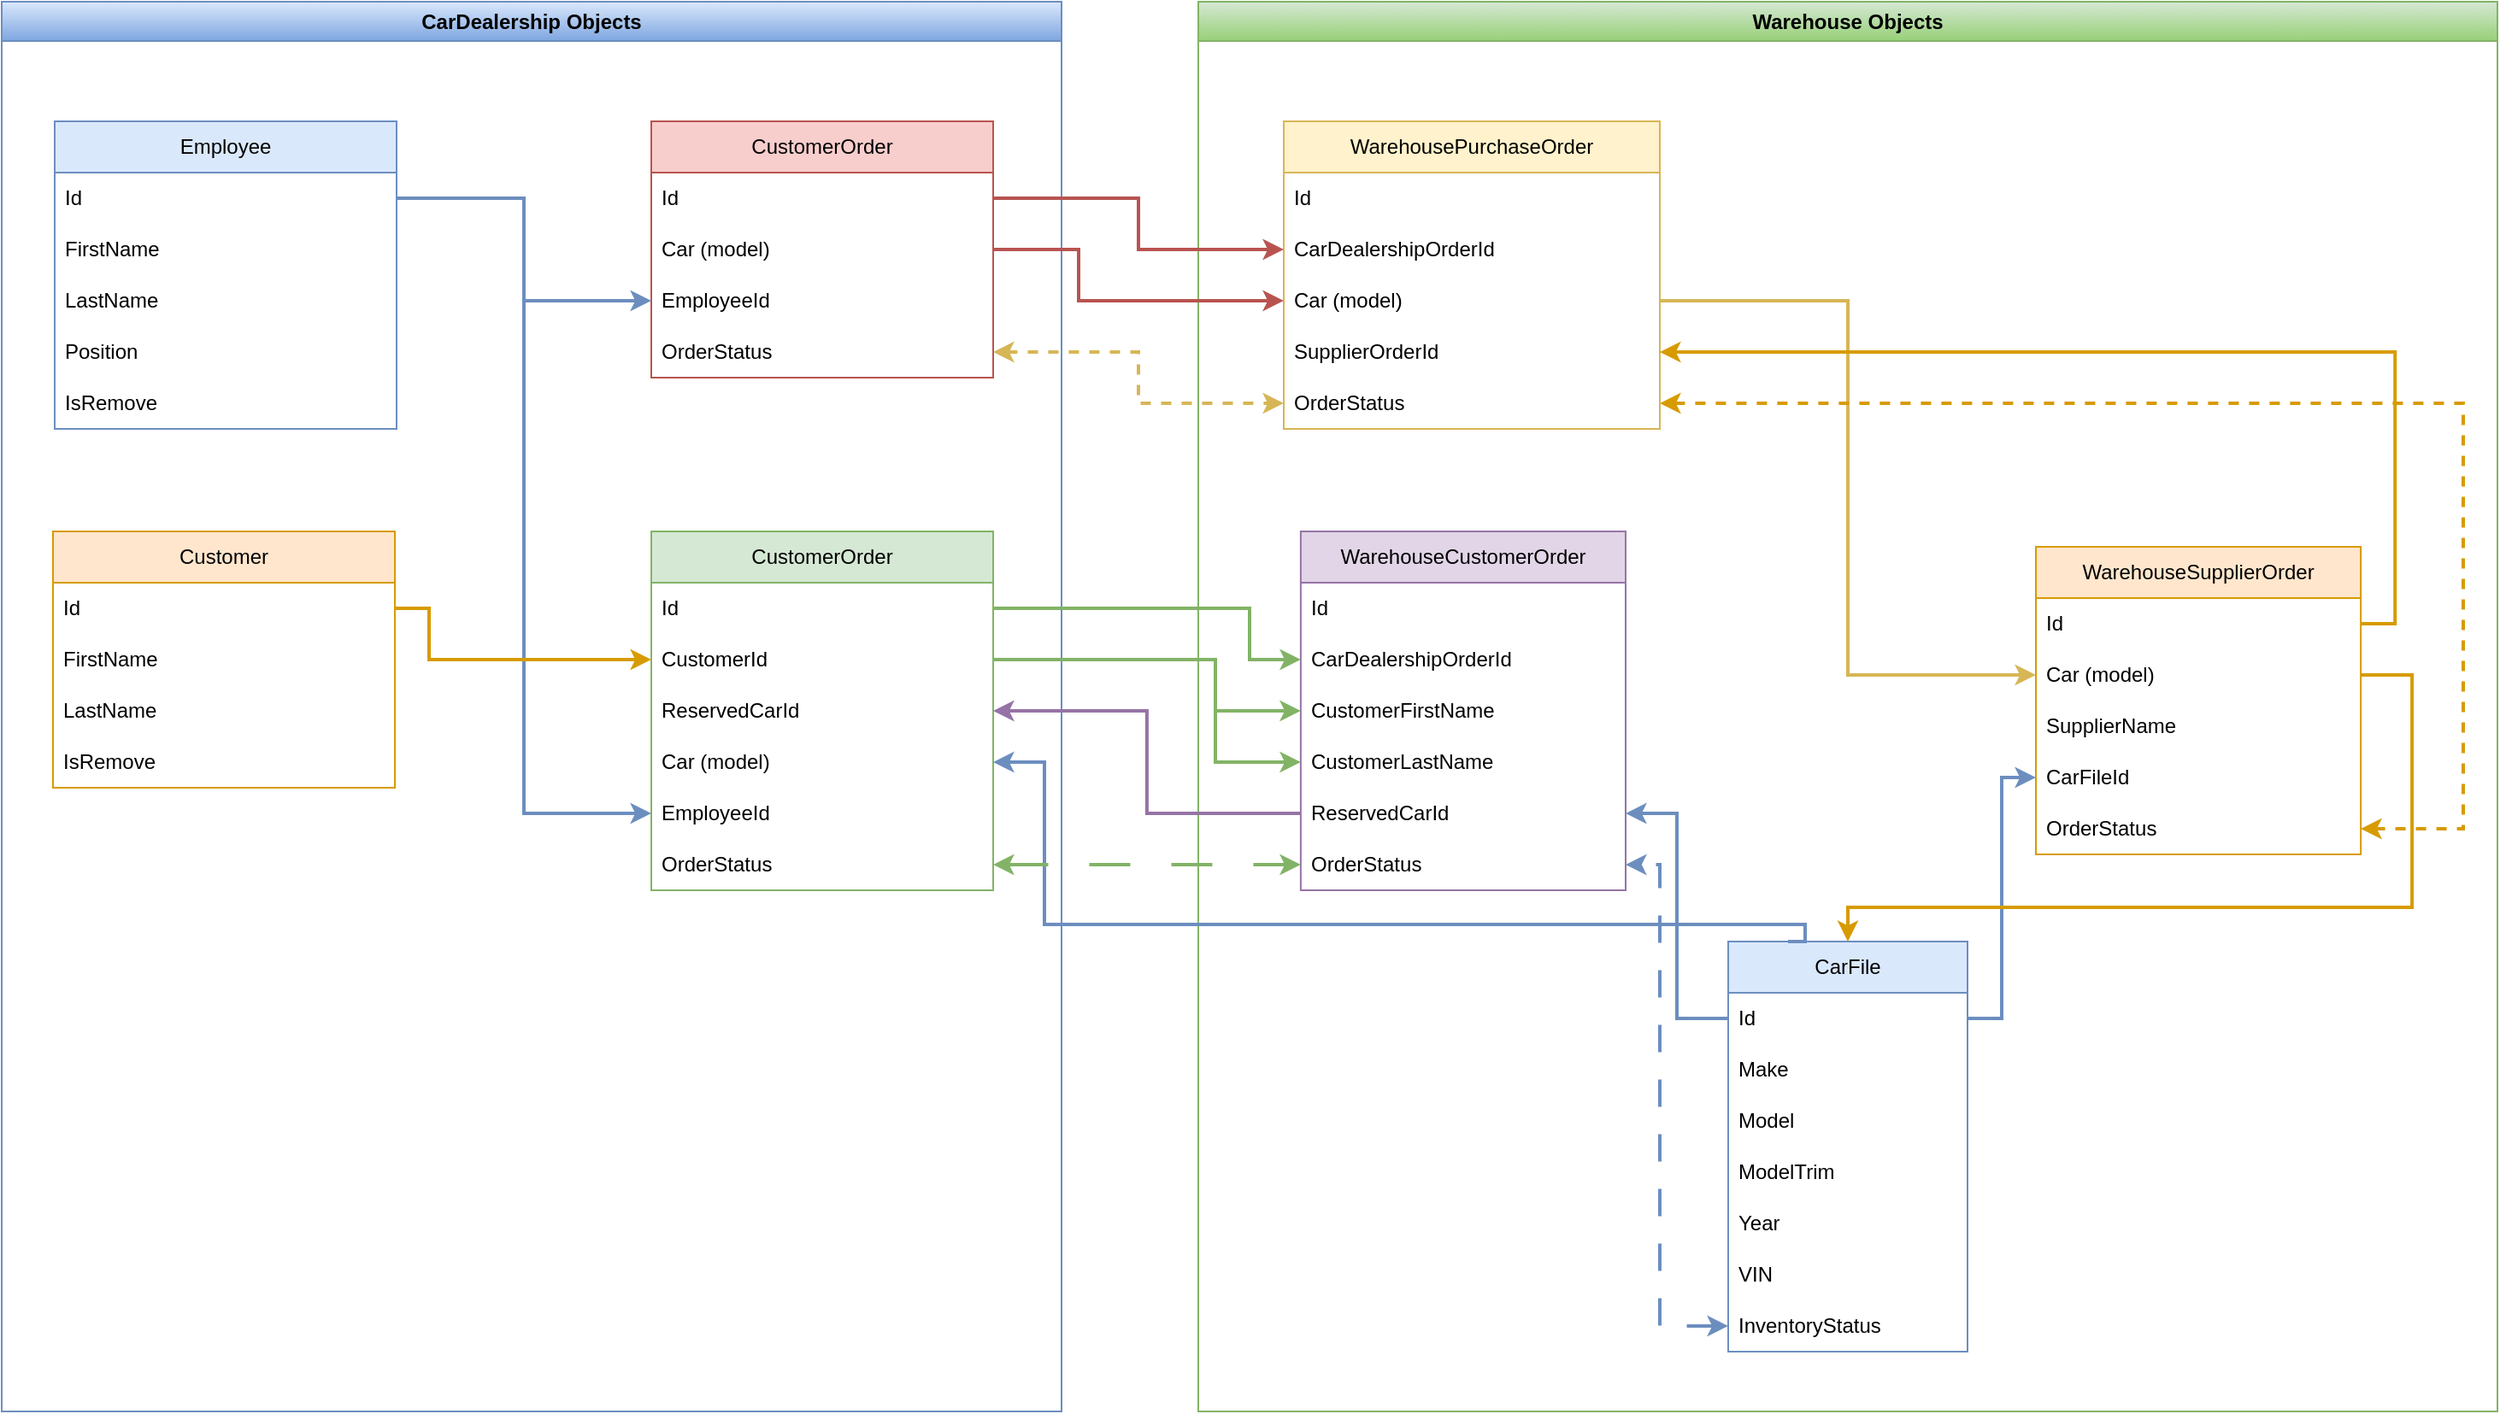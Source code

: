 <mxfile version="24.1.0" type="device">
  <diagram name="Сторінка-1" id="uAzbx7v3SxuRT0PB5ymo">
    <mxGraphModel dx="4088" dy="1035" grid="1" gridSize="10" guides="1" tooltips="1" connect="1" arrows="1" fold="1" page="1" pageScale="1" pageWidth="1169" pageHeight="827" math="0" shadow="0">
      <root>
        <mxCell id="0" />
        <mxCell id="1" parent="0" />
        <mxCell id="G2FGcqnGoLFNUS4eYZE6-5" value="Warehouse Objects" style="swimlane;whiteSpace=wrap;html=1;fillColor=#d5e8d4;strokeColor=#82b366;gradientColor=#97d077;" vertex="1" parent="1">
          <mxGeometry x="-770" y="50" width="760" height="825" as="geometry" />
        </mxCell>
        <mxCell id="5cfze6ayc0-QHp2-MRqt-2" value="CarFile" style="swimlane;fontStyle=0;childLayout=stackLayout;horizontal=1;startSize=30;horizontalStack=0;resizeParent=1;resizeParentMax=0;resizeLast=0;collapsible=1;marginBottom=0;whiteSpace=wrap;html=1;fillColor=#dae8fc;strokeColor=#6c8ebf;" parent="G2FGcqnGoLFNUS4eYZE6-5" vertex="1">
          <mxGeometry x="310" y="550" width="140" height="240" as="geometry" />
        </mxCell>
        <mxCell id="5cfze6ayc0-QHp2-MRqt-7" value="Id" style="text;strokeColor=none;fillColor=none;align=left;verticalAlign=middle;spacingLeft=4;spacingRight=4;overflow=hidden;points=[[0,0.5],[1,0.5]];portConstraint=eastwest;rotatable=0;whiteSpace=wrap;html=1;" parent="5cfze6ayc0-QHp2-MRqt-2" vertex="1">
          <mxGeometry y="30" width="140" height="30" as="geometry" />
        </mxCell>
        <mxCell id="5cfze6ayc0-QHp2-MRqt-3" value="Make" style="text;strokeColor=none;fillColor=none;align=left;verticalAlign=middle;spacingLeft=4;spacingRight=4;overflow=hidden;points=[[0,0.5],[1,0.5]];portConstraint=eastwest;rotatable=0;whiteSpace=wrap;html=1;" parent="5cfze6ayc0-QHp2-MRqt-2" vertex="1">
          <mxGeometry y="60" width="140" height="30" as="geometry" />
        </mxCell>
        <mxCell id="5cfze6ayc0-QHp2-MRqt-4" value="Model" style="text;strokeColor=none;fillColor=none;align=left;verticalAlign=middle;spacingLeft=4;spacingRight=4;overflow=hidden;points=[[0,0.5],[1,0.5]];portConstraint=eastwest;rotatable=0;whiteSpace=wrap;html=1;" parent="5cfze6ayc0-QHp2-MRqt-2" vertex="1">
          <mxGeometry y="90" width="140" height="30" as="geometry" />
        </mxCell>
        <mxCell id="5cfze6ayc0-QHp2-MRqt-5" value="ModelTrim" style="text;strokeColor=none;fillColor=none;align=left;verticalAlign=middle;spacingLeft=4;spacingRight=4;overflow=hidden;points=[[0,0.5],[1,0.5]];portConstraint=eastwest;rotatable=0;whiteSpace=wrap;html=1;" parent="5cfze6ayc0-QHp2-MRqt-2" vertex="1">
          <mxGeometry y="120" width="140" height="30" as="geometry" />
        </mxCell>
        <mxCell id="5cfze6ayc0-QHp2-MRqt-6" value="Year" style="text;strokeColor=none;fillColor=none;align=left;verticalAlign=middle;spacingLeft=4;spacingRight=4;overflow=hidden;points=[[0,0.5],[1,0.5]];portConstraint=eastwest;rotatable=0;whiteSpace=wrap;html=1;" parent="5cfze6ayc0-QHp2-MRqt-2" vertex="1">
          <mxGeometry y="150" width="140" height="30" as="geometry" />
        </mxCell>
        <mxCell id="5cfze6ayc0-QHp2-MRqt-8" value="VIN" style="text;strokeColor=none;fillColor=none;align=left;verticalAlign=middle;spacingLeft=4;spacingRight=4;overflow=hidden;points=[[0,0.5],[1,0.5]];portConstraint=eastwest;rotatable=0;whiteSpace=wrap;html=1;" parent="5cfze6ayc0-QHp2-MRqt-2" vertex="1">
          <mxGeometry y="180" width="140" height="30" as="geometry" />
        </mxCell>
        <mxCell id="5cfze6ayc0-QHp2-MRqt-9" value="InventoryStatus" style="text;strokeColor=none;fillColor=none;align=left;verticalAlign=middle;spacingLeft=4;spacingRight=4;overflow=hidden;points=[[0,0.5],[1,0.5]];portConstraint=eastwest;rotatable=0;whiteSpace=wrap;html=1;" parent="5cfze6ayc0-QHp2-MRqt-2" vertex="1">
          <mxGeometry y="210" width="140" height="30" as="geometry" />
        </mxCell>
        <mxCell id="5cfze6ayc0-QHp2-MRqt-10" value="WarehouseCustomerOrder" style="swimlane;fontStyle=0;childLayout=stackLayout;horizontal=1;startSize=30;horizontalStack=0;resizeParent=1;resizeParentMax=0;resizeLast=0;collapsible=1;marginBottom=0;whiteSpace=wrap;html=1;fillColor=#e1d5e7;strokeColor=#9673a6;" parent="G2FGcqnGoLFNUS4eYZE6-5" vertex="1">
          <mxGeometry x="59.94" y="310" width="190.06" height="210" as="geometry" />
        </mxCell>
        <mxCell id="5cfze6ayc0-QHp2-MRqt-11" value="Id" style="text;strokeColor=none;fillColor=none;align=left;verticalAlign=middle;spacingLeft=4;spacingRight=4;overflow=hidden;points=[[0,0.5],[1,0.5]];portConstraint=eastwest;rotatable=0;whiteSpace=wrap;html=1;" parent="5cfze6ayc0-QHp2-MRqt-10" vertex="1">
          <mxGeometry y="30" width="190.06" height="30" as="geometry" />
        </mxCell>
        <mxCell id="5cfze6ayc0-QHp2-MRqt-12" value="CarDealershipOrderId" style="text;strokeColor=none;fillColor=none;align=left;verticalAlign=middle;spacingLeft=4;spacingRight=4;overflow=hidden;points=[[0,0.5],[1,0.5]];portConstraint=eastwest;rotatable=0;whiteSpace=wrap;html=1;" parent="5cfze6ayc0-QHp2-MRqt-10" vertex="1">
          <mxGeometry y="60" width="190.06" height="30" as="geometry" />
        </mxCell>
        <mxCell id="5cfze6ayc0-QHp2-MRqt-13" value="CustomerFirstName" style="text;strokeColor=none;fillColor=none;align=left;verticalAlign=middle;spacingLeft=4;spacingRight=4;overflow=hidden;points=[[0,0.5],[1,0.5]];portConstraint=eastwest;rotatable=0;whiteSpace=wrap;html=1;" parent="5cfze6ayc0-QHp2-MRqt-10" vertex="1">
          <mxGeometry y="90" width="190.06" height="30" as="geometry" />
        </mxCell>
        <mxCell id="5cfze6ayc0-QHp2-MRqt-14" value="CustomerLastName" style="text;strokeColor=none;fillColor=none;align=left;verticalAlign=middle;spacingLeft=4;spacingRight=4;overflow=hidden;points=[[0,0.5],[1,0.5]];portConstraint=eastwest;rotatable=0;whiteSpace=wrap;html=1;" parent="5cfze6ayc0-QHp2-MRqt-10" vertex="1">
          <mxGeometry y="120" width="190.06" height="30" as="geometry" />
        </mxCell>
        <mxCell id="5cfze6ayc0-QHp2-MRqt-15" value="ReservedCarId" style="text;strokeColor=none;fillColor=none;align=left;verticalAlign=middle;spacingLeft=4;spacingRight=4;overflow=hidden;points=[[0,0.5],[1,0.5]];portConstraint=eastwest;rotatable=0;whiteSpace=wrap;html=1;" parent="5cfze6ayc0-QHp2-MRqt-10" vertex="1">
          <mxGeometry y="150" width="190.06" height="30" as="geometry" />
        </mxCell>
        <mxCell id="5cfze6ayc0-QHp2-MRqt-16" value="OrderStatus" style="text;strokeColor=none;fillColor=none;align=left;verticalAlign=middle;spacingLeft=4;spacingRight=4;overflow=hidden;points=[[0,0.5],[1,0.5]];portConstraint=eastwest;rotatable=0;whiteSpace=wrap;html=1;" parent="5cfze6ayc0-QHp2-MRqt-10" vertex="1">
          <mxGeometry y="180" width="190.06" height="30" as="geometry" />
        </mxCell>
        <mxCell id="5cfze6ayc0-QHp2-MRqt-18" value="WarehousePurchaseOrder" style="swimlane;fontStyle=0;childLayout=stackLayout;horizontal=1;startSize=30;horizontalStack=0;resizeParent=1;resizeParentMax=0;resizeLast=0;collapsible=1;marginBottom=0;whiteSpace=wrap;html=1;fillColor=#fff2cc;strokeColor=#d6b656;" parent="G2FGcqnGoLFNUS4eYZE6-5" vertex="1">
          <mxGeometry x="50" y="70" width="220" height="180" as="geometry" />
        </mxCell>
        <mxCell id="5cfze6ayc0-QHp2-MRqt-19" value="Id" style="text;strokeColor=none;fillColor=none;align=left;verticalAlign=middle;spacingLeft=4;spacingRight=4;overflow=hidden;points=[[0,0.5],[1,0.5]];portConstraint=eastwest;rotatable=0;whiteSpace=wrap;html=1;" parent="5cfze6ayc0-QHp2-MRqt-18" vertex="1">
          <mxGeometry y="30" width="220" height="30" as="geometry" />
        </mxCell>
        <mxCell id="5cfze6ayc0-QHp2-MRqt-20" value="CarDealershipOrderId" style="text;strokeColor=none;fillColor=none;align=left;verticalAlign=middle;spacingLeft=4;spacingRight=4;overflow=hidden;points=[[0,0.5],[1,0.5]];portConstraint=eastwest;rotatable=0;whiteSpace=wrap;html=1;" parent="5cfze6ayc0-QHp2-MRqt-18" vertex="1">
          <mxGeometry y="60" width="220" height="30" as="geometry" />
        </mxCell>
        <mxCell id="5cfze6ayc0-QHp2-MRqt-22" value="Car (model)" style="text;strokeColor=none;fillColor=none;align=left;verticalAlign=middle;spacingLeft=4;spacingRight=4;overflow=hidden;points=[[0,0.5],[1,0.5]];portConstraint=eastwest;rotatable=0;whiteSpace=wrap;html=1;" parent="5cfze6ayc0-QHp2-MRqt-18" vertex="1">
          <mxGeometry y="90" width="220" height="30" as="geometry" />
        </mxCell>
        <mxCell id="5cfze6ayc0-QHp2-MRqt-21" value="SupplierOrderId&amp;nbsp;" style="text;strokeColor=none;fillColor=none;align=left;verticalAlign=middle;spacingLeft=4;spacingRight=4;overflow=hidden;points=[[0,0.5],[1,0.5]];portConstraint=eastwest;rotatable=0;whiteSpace=wrap;html=1;" parent="5cfze6ayc0-QHp2-MRqt-18" vertex="1">
          <mxGeometry y="120" width="220" height="30" as="geometry" />
        </mxCell>
        <mxCell id="5cfze6ayc0-QHp2-MRqt-24" value="OrderStatus" style="text;strokeColor=none;fillColor=none;align=left;verticalAlign=middle;spacingLeft=4;spacingRight=4;overflow=hidden;points=[[0,0.5],[1,0.5]];portConstraint=eastwest;rotatable=0;whiteSpace=wrap;html=1;" parent="5cfze6ayc0-QHp2-MRqt-18" vertex="1">
          <mxGeometry y="150" width="220" height="30" as="geometry" />
        </mxCell>
        <mxCell id="5cfze6ayc0-QHp2-MRqt-25" value="WarehouseSupplierOrder" style="swimlane;fontStyle=0;childLayout=stackLayout;horizontal=1;startSize=30;horizontalStack=0;resizeParent=1;resizeParentMax=0;resizeLast=0;collapsible=1;marginBottom=0;whiteSpace=wrap;html=1;fillColor=#ffe6cc;strokeColor=#d79b00;" parent="G2FGcqnGoLFNUS4eYZE6-5" vertex="1">
          <mxGeometry x="490" y="319" width="190.06" height="180" as="geometry" />
        </mxCell>
        <mxCell id="5cfze6ayc0-QHp2-MRqt-26" value="Id" style="text;strokeColor=none;fillColor=none;align=left;verticalAlign=middle;spacingLeft=4;spacingRight=4;overflow=hidden;points=[[0,0.5],[1,0.5]];portConstraint=eastwest;rotatable=0;whiteSpace=wrap;html=1;" parent="5cfze6ayc0-QHp2-MRqt-25" vertex="1">
          <mxGeometry y="30" width="190.06" height="30" as="geometry" />
        </mxCell>
        <mxCell id="5cfze6ayc0-QHp2-MRqt-28" value="Car (model)" style="text;strokeColor=none;fillColor=none;align=left;verticalAlign=middle;spacingLeft=4;spacingRight=4;overflow=hidden;points=[[0,0.5],[1,0.5]];portConstraint=eastwest;rotatable=0;whiteSpace=wrap;html=1;" parent="5cfze6ayc0-QHp2-MRqt-25" vertex="1">
          <mxGeometry y="60" width="190.06" height="30" as="geometry" />
        </mxCell>
        <mxCell id="5cfze6ayc0-QHp2-MRqt-27" value="SupplierName" style="text;strokeColor=none;fillColor=none;align=left;verticalAlign=middle;spacingLeft=4;spacingRight=4;overflow=hidden;points=[[0,0.5],[1,0.5]];portConstraint=eastwest;rotatable=0;whiteSpace=wrap;html=1;" parent="5cfze6ayc0-QHp2-MRqt-25" vertex="1">
          <mxGeometry y="90" width="190.06" height="30" as="geometry" />
        </mxCell>
        <mxCell id="5cfze6ayc0-QHp2-MRqt-29" value="CarFileId" style="text;strokeColor=none;fillColor=none;align=left;verticalAlign=middle;spacingLeft=4;spacingRight=4;overflow=hidden;points=[[0,0.5],[1,0.5]];portConstraint=eastwest;rotatable=0;whiteSpace=wrap;html=1;" parent="5cfze6ayc0-QHp2-MRqt-25" vertex="1">
          <mxGeometry y="120" width="190.06" height="30" as="geometry" />
        </mxCell>
        <mxCell id="5cfze6ayc0-QHp2-MRqt-30" value="OrderStatus" style="text;strokeColor=none;fillColor=none;align=left;verticalAlign=middle;spacingLeft=4;spacingRight=4;overflow=hidden;points=[[0,0.5],[1,0.5]];portConstraint=eastwest;rotatable=0;whiteSpace=wrap;html=1;" parent="5cfze6ayc0-QHp2-MRqt-25" vertex="1">
          <mxGeometry y="150" width="190.06" height="30" as="geometry" />
        </mxCell>
        <mxCell id="5cfze6ayc0-QHp2-MRqt-33" style="edgeStyle=orthogonalEdgeStyle;rounded=0;orthogonalLoop=1;jettySize=auto;html=1;entryX=0;entryY=0.5;entryDx=0;entryDy=0;fillColor=#dae8fc;strokeColor=#6c8ebf;strokeWidth=2;endArrow=none;endFill=0;startArrow=classic;startFill=1;" parent="G2FGcqnGoLFNUS4eYZE6-5" source="5cfze6ayc0-QHp2-MRqt-15" target="5cfze6ayc0-QHp2-MRqt-7" edge="1">
          <mxGeometry relative="1" as="geometry" />
        </mxCell>
        <mxCell id="5cfze6ayc0-QHp2-MRqt-35" style="rounded=0;orthogonalLoop=1;jettySize=auto;html=1;entryX=0;entryY=0.5;entryDx=0;entryDy=0;fillColor=#fff2cc;strokeColor=#d6b656;strokeWidth=2;exitX=1;exitY=0.5;exitDx=0;exitDy=0;edgeStyle=orthogonalEdgeStyle;" parent="G2FGcqnGoLFNUS4eYZE6-5" source="5cfze6ayc0-QHp2-MRqt-22" target="5cfze6ayc0-QHp2-MRqt-28" edge="1">
          <mxGeometry relative="1" as="geometry" />
        </mxCell>
        <mxCell id="5cfze6ayc0-QHp2-MRqt-36" style="rounded=0;orthogonalLoop=1;jettySize=auto;html=1;entryX=1;entryY=0.5;entryDx=0;entryDy=0;fillColor=#ffe6cc;strokeColor=#d79b00;strokeWidth=2;exitX=1;exitY=0.5;exitDx=0;exitDy=0;edgeStyle=orthogonalEdgeStyle;" parent="G2FGcqnGoLFNUS4eYZE6-5" source="5cfze6ayc0-QHp2-MRqt-26" target="5cfze6ayc0-QHp2-MRqt-21" edge="1">
          <mxGeometry relative="1" as="geometry" />
        </mxCell>
        <mxCell id="5cfze6ayc0-QHp2-MRqt-37" style="rounded=0;orthogonalLoop=1;jettySize=auto;html=1;fillColor=#ffe6cc;strokeColor=#d79b00;dashed=1;strokeWidth=2;exitX=1;exitY=0.5;exitDx=0;exitDy=0;edgeStyle=orthogonalEdgeStyle;startArrow=classic;startFill=1;" parent="G2FGcqnGoLFNUS4eYZE6-5" source="5cfze6ayc0-QHp2-MRqt-30" target="5cfze6ayc0-QHp2-MRqt-24" edge="1">
          <mxGeometry relative="1" as="geometry">
            <Array as="points">
              <mxPoint x="740" y="484" />
              <mxPoint x="740" y="235" />
            </Array>
          </mxGeometry>
        </mxCell>
        <mxCell id="5cfze6ayc0-QHp2-MRqt-38" style="edgeStyle=orthogonalEdgeStyle;rounded=0;orthogonalLoop=1;jettySize=auto;html=1;exitX=0;exitY=0.5;exitDx=0;exitDy=0;entryX=1;entryY=0.5;entryDx=0;entryDy=0;dashed=1;fillColor=#dae8fc;strokeColor=#6c8ebf;startArrow=classic;startFill=1;dashPattern=8 8;strokeWidth=2;" parent="G2FGcqnGoLFNUS4eYZE6-5" source="5cfze6ayc0-QHp2-MRqt-9" target="5cfze6ayc0-QHp2-MRqt-16" edge="1">
          <mxGeometry relative="1" as="geometry">
            <Array as="points">
              <mxPoint x="270" y="775" />
              <mxPoint x="270" y="505" />
            </Array>
          </mxGeometry>
        </mxCell>
        <mxCell id="5cfze6ayc0-QHp2-MRqt-39" style="edgeStyle=orthogonalEdgeStyle;rounded=0;orthogonalLoop=1;jettySize=auto;html=1;exitX=0;exitY=0.5;exitDx=0;exitDy=0;entryX=1;entryY=0.5;entryDx=0;entryDy=0;fillColor=#dae8fc;strokeColor=#6c8ebf;strokeWidth=2;endArrow=none;endFill=0;startArrow=classic;startFill=1;" parent="G2FGcqnGoLFNUS4eYZE6-5" source="5cfze6ayc0-QHp2-MRqt-29" target="5cfze6ayc0-QHp2-MRqt-7" edge="1">
          <mxGeometry relative="1" as="geometry" />
        </mxCell>
        <mxCell id="G2FGcqnGoLFNUS4eYZE6-121" style="edgeStyle=orthogonalEdgeStyle;rounded=0;orthogonalLoop=1;jettySize=auto;html=1;entryX=0.5;entryY=0;entryDx=0;entryDy=0;exitX=1;exitY=0.5;exitDx=0;exitDy=0;fillColor=#ffe6cc;strokeColor=#d79b00;strokeWidth=2;" edge="1" parent="G2FGcqnGoLFNUS4eYZE6-5" source="5cfze6ayc0-QHp2-MRqt-28" target="5cfze6ayc0-QHp2-MRqt-2">
          <mxGeometry relative="1" as="geometry">
            <Array as="points">
              <mxPoint x="710.06" y="394" />
              <mxPoint x="710.06" y="530" />
              <mxPoint x="380.06" y="530" />
            </Array>
          </mxGeometry>
        </mxCell>
        <mxCell id="G2FGcqnGoLFNUS4eYZE6-9" value="CarDealership Objects" style="swimlane;whiteSpace=wrap;html=1;fillColor=#dae8fc;strokeColor=#6c8ebf;gradientColor=#7ea6e0;" vertex="1" parent="1">
          <mxGeometry x="-1470" y="50" width="620" height="825" as="geometry" />
        </mxCell>
        <mxCell id="G2FGcqnGoLFNUS4eYZE6-18" value="CustomerOrder" style="swimlane;fontStyle=0;childLayout=stackLayout;horizontal=1;startSize=30;horizontalStack=0;resizeParent=1;resizeParentMax=0;resizeLast=0;collapsible=1;marginBottom=0;whiteSpace=wrap;html=1;fillColor=#d5e8d4;strokeColor=#82b366;" vertex="1" parent="G2FGcqnGoLFNUS4eYZE6-9">
          <mxGeometry x="380" y="310" width="200" height="210" as="geometry" />
        </mxCell>
        <mxCell id="G2FGcqnGoLFNUS4eYZE6-19" value="Id" style="text;strokeColor=none;fillColor=none;align=left;verticalAlign=middle;spacingLeft=4;spacingRight=4;overflow=hidden;points=[[0,0.5],[1,0.5]];portConstraint=eastwest;rotatable=0;whiteSpace=wrap;html=1;" vertex="1" parent="G2FGcqnGoLFNUS4eYZE6-18">
          <mxGeometry y="30" width="200" height="30" as="geometry" />
        </mxCell>
        <mxCell id="G2FGcqnGoLFNUS4eYZE6-20" value="CustomerId" style="text;strokeColor=none;fillColor=none;align=left;verticalAlign=middle;spacingLeft=4;spacingRight=4;overflow=hidden;points=[[0,0.5],[1,0.5]];portConstraint=eastwest;rotatable=0;whiteSpace=wrap;html=1;" vertex="1" parent="G2FGcqnGoLFNUS4eYZE6-18">
          <mxGeometry y="60" width="200" height="30" as="geometry" />
        </mxCell>
        <mxCell id="G2FGcqnGoLFNUS4eYZE6-22" value="ReservedCarId" style="text;strokeColor=none;fillColor=none;align=left;verticalAlign=middle;spacingLeft=4;spacingRight=4;overflow=hidden;points=[[0,0.5],[1,0.5]];portConstraint=eastwest;rotatable=0;whiteSpace=wrap;html=1;" vertex="1" parent="G2FGcqnGoLFNUS4eYZE6-18">
          <mxGeometry y="90" width="200" height="30" as="geometry" />
        </mxCell>
        <mxCell id="G2FGcqnGoLFNUS4eYZE6-21" value="Car (model)" style="text;strokeColor=none;fillColor=none;align=left;verticalAlign=middle;spacingLeft=4;spacingRight=4;overflow=hidden;points=[[0,0.5],[1,0.5]];portConstraint=eastwest;rotatable=0;whiteSpace=wrap;html=1;" vertex="1" parent="G2FGcqnGoLFNUS4eYZE6-18">
          <mxGeometry y="120" width="200" height="30" as="geometry" />
        </mxCell>
        <mxCell id="G2FGcqnGoLFNUS4eYZE6-23" value="EmployeeId" style="text;strokeColor=none;fillColor=none;align=left;verticalAlign=middle;spacingLeft=4;spacingRight=4;overflow=hidden;points=[[0,0.5],[1,0.5]];portConstraint=eastwest;rotatable=0;whiteSpace=wrap;html=1;" vertex="1" parent="G2FGcqnGoLFNUS4eYZE6-18">
          <mxGeometry y="150" width="200" height="30" as="geometry" />
        </mxCell>
        <mxCell id="G2FGcqnGoLFNUS4eYZE6-24" value="OrderStatus" style="text;strokeColor=none;fillColor=none;align=left;verticalAlign=middle;spacingLeft=4;spacingRight=4;overflow=hidden;points=[[0,0.5],[1,0.5]];portConstraint=eastwest;rotatable=0;whiteSpace=wrap;html=1;" vertex="1" parent="G2FGcqnGoLFNUS4eYZE6-18">
          <mxGeometry y="180" width="200" height="30" as="geometry" />
        </mxCell>
        <mxCell id="G2FGcqnGoLFNUS4eYZE6-25" value="CustomerOrder" style="swimlane;fontStyle=0;childLayout=stackLayout;horizontal=1;startSize=30;horizontalStack=0;resizeParent=1;resizeParentMax=0;resizeLast=0;collapsible=1;marginBottom=0;whiteSpace=wrap;html=1;fillColor=#f8cecc;strokeColor=#b85450;" vertex="1" parent="G2FGcqnGoLFNUS4eYZE6-9">
          <mxGeometry x="380" y="70" width="200" height="150" as="geometry" />
        </mxCell>
        <mxCell id="G2FGcqnGoLFNUS4eYZE6-26" value="Id" style="text;strokeColor=none;fillColor=none;align=left;verticalAlign=middle;spacingLeft=4;spacingRight=4;overflow=hidden;points=[[0,0.5],[1,0.5]];portConstraint=eastwest;rotatable=0;whiteSpace=wrap;html=1;" vertex="1" parent="G2FGcqnGoLFNUS4eYZE6-25">
          <mxGeometry y="30" width="200" height="30" as="geometry" />
        </mxCell>
        <mxCell id="G2FGcqnGoLFNUS4eYZE6-117" value="Car (model)" style="text;strokeColor=none;fillColor=none;align=left;verticalAlign=middle;spacingLeft=4;spacingRight=4;overflow=hidden;points=[[0,0.5],[1,0.5]];portConstraint=eastwest;rotatable=0;whiteSpace=wrap;html=1;" vertex="1" parent="G2FGcqnGoLFNUS4eYZE6-25">
          <mxGeometry y="60" width="200" height="30" as="geometry" />
        </mxCell>
        <mxCell id="G2FGcqnGoLFNUS4eYZE6-29" value="EmployeeId" style="text;strokeColor=none;fillColor=none;align=left;verticalAlign=middle;spacingLeft=4;spacingRight=4;overflow=hidden;points=[[0,0.5],[1,0.5]];portConstraint=eastwest;rotatable=0;whiteSpace=wrap;html=1;" vertex="1" parent="G2FGcqnGoLFNUS4eYZE6-25">
          <mxGeometry y="90" width="200" height="30" as="geometry" />
        </mxCell>
        <mxCell id="G2FGcqnGoLFNUS4eYZE6-30" value="OrderStatus" style="text;strokeColor=none;fillColor=none;align=left;verticalAlign=middle;spacingLeft=4;spacingRight=4;overflow=hidden;points=[[0,0.5],[1,0.5]];portConstraint=eastwest;rotatable=0;whiteSpace=wrap;html=1;" vertex="1" parent="G2FGcqnGoLFNUS4eYZE6-25">
          <mxGeometry y="120" width="200" height="30" as="geometry" />
        </mxCell>
        <mxCell id="G2FGcqnGoLFNUS4eYZE6-43" value="Customer" style="swimlane;fontStyle=0;childLayout=stackLayout;horizontal=1;startSize=30;horizontalStack=0;resizeParent=1;resizeParentMax=0;resizeLast=0;collapsible=1;marginBottom=0;whiteSpace=wrap;html=1;fillColor=#ffe6cc;strokeColor=#d79b00;" vertex="1" parent="G2FGcqnGoLFNUS4eYZE6-9">
          <mxGeometry x="30" y="310" width="200" height="150" as="geometry" />
        </mxCell>
        <mxCell id="G2FGcqnGoLFNUS4eYZE6-44" value="Id" style="text;strokeColor=none;fillColor=none;align=left;verticalAlign=middle;spacingLeft=4;spacingRight=4;overflow=hidden;points=[[0,0.5],[1,0.5]];portConstraint=eastwest;rotatable=0;whiteSpace=wrap;html=1;" vertex="1" parent="G2FGcqnGoLFNUS4eYZE6-43">
          <mxGeometry y="30" width="200" height="30" as="geometry" />
        </mxCell>
        <mxCell id="G2FGcqnGoLFNUS4eYZE6-45" value="FirstName" style="text;strokeColor=none;fillColor=none;align=left;verticalAlign=middle;spacingLeft=4;spacingRight=4;overflow=hidden;points=[[0,0.5],[1,0.5]];portConstraint=eastwest;rotatable=0;whiteSpace=wrap;html=1;" vertex="1" parent="G2FGcqnGoLFNUS4eYZE6-43">
          <mxGeometry y="60" width="200" height="30" as="geometry" />
        </mxCell>
        <mxCell id="G2FGcqnGoLFNUS4eYZE6-46" value="LastName" style="text;strokeColor=none;fillColor=none;align=left;verticalAlign=middle;spacingLeft=4;spacingRight=4;overflow=hidden;points=[[0,0.5],[1,0.5]];portConstraint=eastwest;rotatable=0;whiteSpace=wrap;html=1;" vertex="1" parent="G2FGcqnGoLFNUS4eYZE6-43">
          <mxGeometry y="90" width="200" height="30" as="geometry" />
        </mxCell>
        <mxCell id="G2FGcqnGoLFNUS4eYZE6-47" value="IsRemove" style="text;strokeColor=none;fillColor=none;align=left;verticalAlign=middle;spacingLeft=4;spacingRight=4;overflow=hidden;points=[[0,0.5],[1,0.5]];portConstraint=eastwest;rotatable=0;whiteSpace=wrap;html=1;" vertex="1" parent="G2FGcqnGoLFNUS4eYZE6-43">
          <mxGeometry y="120" width="200" height="30" as="geometry" />
        </mxCell>
        <mxCell id="G2FGcqnGoLFNUS4eYZE6-80" value="Employee" style="swimlane;fontStyle=0;childLayout=stackLayout;horizontal=1;startSize=30;horizontalStack=0;resizeParent=1;resizeParentMax=0;resizeLast=0;collapsible=1;marginBottom=0;whiteSpace=wrap;html=1;fillColor=#dae8fc;strokeColor=#6c8ebf;" vertex="1" parent="G2FGcqnGoLFNUS4eYZE6-9">
          <mxGeometry x="31" y="70" width="200" height="180" as="geometry" />
        </mxCell>
        <mxCell id="G2FGcqnGoLFNUS4eYZE6-81" value="Id" style="text;strokeColor=none;fillColor=none;align=left;verticalAlign=middle;spacingLeft=4;spacingRight=4;overflow=hidden;points=[[0,0.5],[1,0.5]];portConstraint=eastwest;rotatable=0;whiteSpace=wrap;html=1;" vertex="1" parent="G2FGcqnGoLFNUS4eYZE6-80">
          <mxGeometry y="30" width="200" height="30" as="geometry" />
        </mxCell>
        <mxCell id="G2FGcqnGoLFNUS4eYZE6-82" value="FirstName" style="text;strokeColor=none;fillColor=none;align=left;verticalAlign=middle;spacingLeft=4;spacingRight=4;overflow=hidden;points=[[0,0.5],[1,0.5]];portConstraint=eastwest;rotatable=0;whiteSpace=wrap;html=1;" vertex="1" parent="G2FGcqnGoLFNUS4eYZE6-80">
          <mxGeometry y="60" width="200" height="30" as="geometry" />
        </mxCell>
        <mxCell id="G2FGcqnGoLFNUS4eYZE6-83" value="LastName" style="text;strokeColor=none;fillColor=none;align=left;verticalAlign=middle;spacingLeft=4;spacingRight=4;overflow=hidden;points=[[0,0.5],[1,0.5]];portConstraint=eastwest;rotatable=0;whiteSpace=wrap;html=1;" vertex="1" parent="G2FGcqnGoLFNUS4eYZE6-80">
          <mxGeometry y="90" width="200" height="30" as="geometry" />
        </mxCell>
        <mxCell id="G2FGcqnGoLFNUS4eYZE6-85" value="Position" style="text;strokeColor=none;fillColor=none;align=left;verticalAlign=middle;spacingLeft=4;spacingRight=4;overflow=hidden;points=[[0,0.5],[1,0.5]];portConstraint=eastwest;rotatable=0;whiteSpace=wrap;html=1;" vertex="1" parent="G2FGcqnGoLFNUS4eYZE6-80">
          <mxGeometry y="120" width="200" height="30" as="geometry" />
        </mxCell>
        <mxCell id="G2FGcqnGoLFNUS4eYZE6-84" value="IsRemove" style="text;strokeColor=none;fillColor=none;align=left;verticalAlign=middle;spacingLeft=4;spacingRight=4;overflow=hidden;points=[[0,0.5],[1,0.5]];portConstraint=eastwest;rotatable=0;whiteSpace=wrap;html=1;" vertex="1" parent="G2FGcqnGoLFNUS4eYZE6-80">
          <mxGeometry y="150" width="200" height="30" as="geometry" />
        </mxCell>
        <mxCell id="G2FGcqnGoLFNUS4eYZE6-133" style="edgeStyle=orthogonalEdgeStyle;rounded=0;orthogonalLoop=1;jettySize=auto;html=1;exitX=1;exitY=0.5;exitDx=0;exitDy=0;entryX=0;entryY=0.5;entryDx=0;entryDy=0;fillColor=#dae8fc;strokeColor=#6c8ebf;strokeWidth=2;" edge="1" parent="G2FGcqnGoLFNUS4eYZE6-9" source="G2FGcqnGoLFNUS4eYZE6-81" target="G2FGcqnGoLFNUS4eYZE6-29">
          <mxGeometry relative="1" as="geometry" />
        </mxCell>
        <mxCell id="G2FGcqnGoLFNUS4eYZE6-134" style="edgeStyle=orthogonalEdgeStyle;rounded=0;orthogonalLoop=1;jettySize=auto;html=1;exitX=1;exitY=0.5;exitDx=0;exitDy=0;fillColor=#dae8fc;strokeColor=#6c8ebf;strokeWidth=2;" edge="1" parent="G2FGcqnGoLFNUS4eYZE6-9" source="G2FGcqnGoLFNUS4eYZE6-81" target="G2FGcqnGoLFNUS4eYZE6-23">
          <mxGeometry relative="1" as="geometry" />
        </mxCell>
        <mxCell id="G2FGcqnGoLFNUS4eYZE6-135" style="edgeStyle=orthogonalEdgeStyle;rounded=0;orthogonalLoop=1;jettySize=auto;html=1;exitX=1;exitY=0.5;exitDx=0;exitDy=0;entryX=0;entryY=0.5;entryDx=0;entryDy=0;fillColor=#ffe6cc;strokeColor=#d79b00;strokeWidth=2;" edge="1" parent="G2FGcqnGoLFNUS4eYZE6-9" source="G2FGcqnGoLFNUS4eYZE6-44" target="G2FGcqnGoLFNUS4eYZE6-20">
          <mxGeometry relative="1" as="geometry">
            <Array as="points">
              <mxPoint x="250" y="355" />
              <mxPoint x="250" y="385" />
            </Array>
          </mxGeometry>
        </mxCell>
        <mxCell id="G2FGcqnGoLFNUS4eYZE6-118" style="rounded=0;orthogonalLoop=1;jettySize=auto;html=1;exitX=1;exitY=0.5;exitDx=0;exitDy=0;entryX=0;entryY=0.5;entryDx=0;entryDy=0;fillColor=#f8cecc;strokeColor=#b85450;strokeWidth=2;edgeStyle=orthogonalEdgeStyle;" edge="1" parent="1" source="G2FGcqnGoLFNUS4eYZE6-26" target="5cfze6ayc0-QHp2-MRqt-20">
          <mxGeometry relative="1" as="geometry" />
        </mxCell>
        <mxCell id="G2FGcqnGoLFNUS4eYZE6-120" style="rounded=0;orthogonalLoop=1;jettySize=auto;html=1;exitX=1;exitY=0.5;exitDx=0;exitDy=0;entryX=0;entryY=0.5;entryDx=0;entryDy=0;strokeWidth=2;fillColor=#f8cecc;strokeColor=#b85450;edgeStyle=orthogonalEdgeStyle;" edge="1" parent="1" source="G2FGcqnGoLFNUS4eYZE6-117" target="5cfze6ayc0-QHp2-MRqt-22">
          <mxGeometry relative="1" as="geometry">
            <Array as="points">
              <mxPoint x="-840" y="195" />
              <mxPoint x="-840" y="225" />
            </Array>
          </mxGeometry>
        </mxCell>
        <mxCell id="G2FGcqnGoLFNUS4eYZE6-122" style="edgeStyle=orthogonalEdgeStyle;rounded=0;orthogonalLoop=1;jettySize=auto;html=1;entryX=0;entryY=0.5;entryDx=0;entryDy=0;strokeWidth=2;fillColor=#d5e8d4;strokeColor=#82b366;" edge="1" parent="1" source="G2FGcqnGoLFNUS4eYZE6-19" target="5cfze6ayc0-QHp2-MRqt-12">
          <mxGeometry relative="1" as="geometry">
            <Array as="points">
              <mxPoint x="-740" y="405" />
              <mxPoint x="-740" y="435" />
            </Array>
          </mxGeometry>
        </mxCell>
        <mxCell id="G2FGcqnGoLFNUS4eYZE6-123" style="rounded=0;orthogonalLoop=1;jettySize=auto;html=1;exitX=0.25;exitY=0;exitDx=0;exitDy=0;entryX=1;entryY=0.5;entryDx=0;entryDy=0;fillColor=#dae8fc;strokeColor=#6c8ebf;edgeStyle=orthogonalEdgeStyle;strokeWidth=2;" edge="1" parent="1" source="5cfze6ayc0-QHp2-MRqt-2" target="G2FGcqnGoLFNUS4eYZE6-21">
          <mxGeometry relative="1" as="geometry">
            <Array as="points">
              <mxPoint x="-415" y="590" />
              <mxPoint x="-860" y="590" />
              <mxPoint x="-860" y="495" />
            </Array>
          </mxGeometry>
        </mxCell>
        <mxCell id="G2FGcqnGoLFNUS4eYZE6-128" style="edgeStyle=orthogonalEdgeStyle;rounded=0;orthogonalLoop=1;jettySize=auto;html=1;exitX=1;exitY=0.5;exitDx=0;exitDy=0;entryX=0;entryY=0.5;entryDx=0;entryDy=0;fillColor=#d5e8d4;strokeColor=#82b366;strokeWidth=2;dashed=1;dashPattern=12 12;startArrow=classic;startFill=1;" edge="1" parent="1" source="G2FGcqnGoLFNUS4eYZE6-24" target="5cfze6ayc0-QHp2-MRqt-16">
          <mxGeometry relative="1" as="geometry" />
        </mxCell>
        <mxCell id="G2FGcqnGoLFNUS4eYZE6-129" style="rounded=0;orthogonalLoop=1;jettySize=auto;html=1;exitX=1;exitY=0.5;exitDx=0;exitDy=0;entryX=0;entryY=0.5;entryDx=0;entryDy=0;fillColor=#d5e8d4;strokeColor=#82b366;strokeWidth=2;edgeStyle=orthogonalEdgeStyle;" edge="1" parent="1" source="G2FGcqnGoLFNUS4eYZE6-20" target="5cfze6ayc0-QHp2-MRqt-13">
          <mxGeometry relative="1" as="geometry">
            <Array as="points">
              <mxPoint x="-760" y="435" />
              <mxPoint x="-760" y="465" />
            </Array>
          </mxGeometry>
        </mxCell>
        <mxCell id="G2FGcqnGoLFNUS4eYZE6-130" style="rounded=0;orthogonalLoop=1;jettySize=auto;html=1;exitX=1;exitY=0.5;exitDx=0;exitDy=0;entryX=0;entryY=0.5;entryDx=0;entryDy=0;fillColor=#d5e8d4;strokeColor=#82b366;strokeWidth=2;edgeStyle=orthogonalEdgeStyle;" edge="1" parent="1" source="G2FGcqnGoLFNUS4eYZE6-20" target="5cfze6ayc0-QHp2-MRqt-14">
          <mxGeometry relative="1" as="geometry">
            <Array as="points">
              <mxPoint x="-760" y="435" />
              <mxPoint x="-760" y="495" />
            </Array>
          </mxGeometry>
        </mxCell>
        <mxCell id="G2FGcqnGoLFNUS4eYZE6-131" style="edgeStyle=orthogonalEdgeStyle;rounded=0;orthogonalLoop=1;jettySize=auto;html=1;fillColor=#e1d5e7;strokeColor=#9673a6;strokeWidth=2;" edge="1" parent="1" source="5cfze6ayc0-QHp2-MRqt-15" target="G2FGcqnGoLFNUS4eYZE6-22">
          <mxGeometry relative="1" as="geometry" />
        </mxCell>
        <mxCell id="G2FGcqnGoLFNUS4eYZE6-132" style="edgeStyle=orthogonalEdgeStyle;rounded=0;orthogonalLoop=1;jettySize=auto;html=1;exitX=1;exitY=0.5;exitDx=0;exitDy=0;entryX=0;entryY=0.5;entryDx=0;entryDy=0;startArrow=classic;startFill=1;dashed=1;strokeWidth=2;fillColor=#fff2cc;strokeColor=#d6b656;" edge="1" parent="1" source="G2FGcqnGoLFNUS4eYZE6-30" target="5cfze6ayc0-QHp2-MRqt-24">
          <mxGeometry relative="1" as="geometry" />
        </mxCell>
      </root>
    </mxGraphModel>
  </diagram>
</mxfile>
